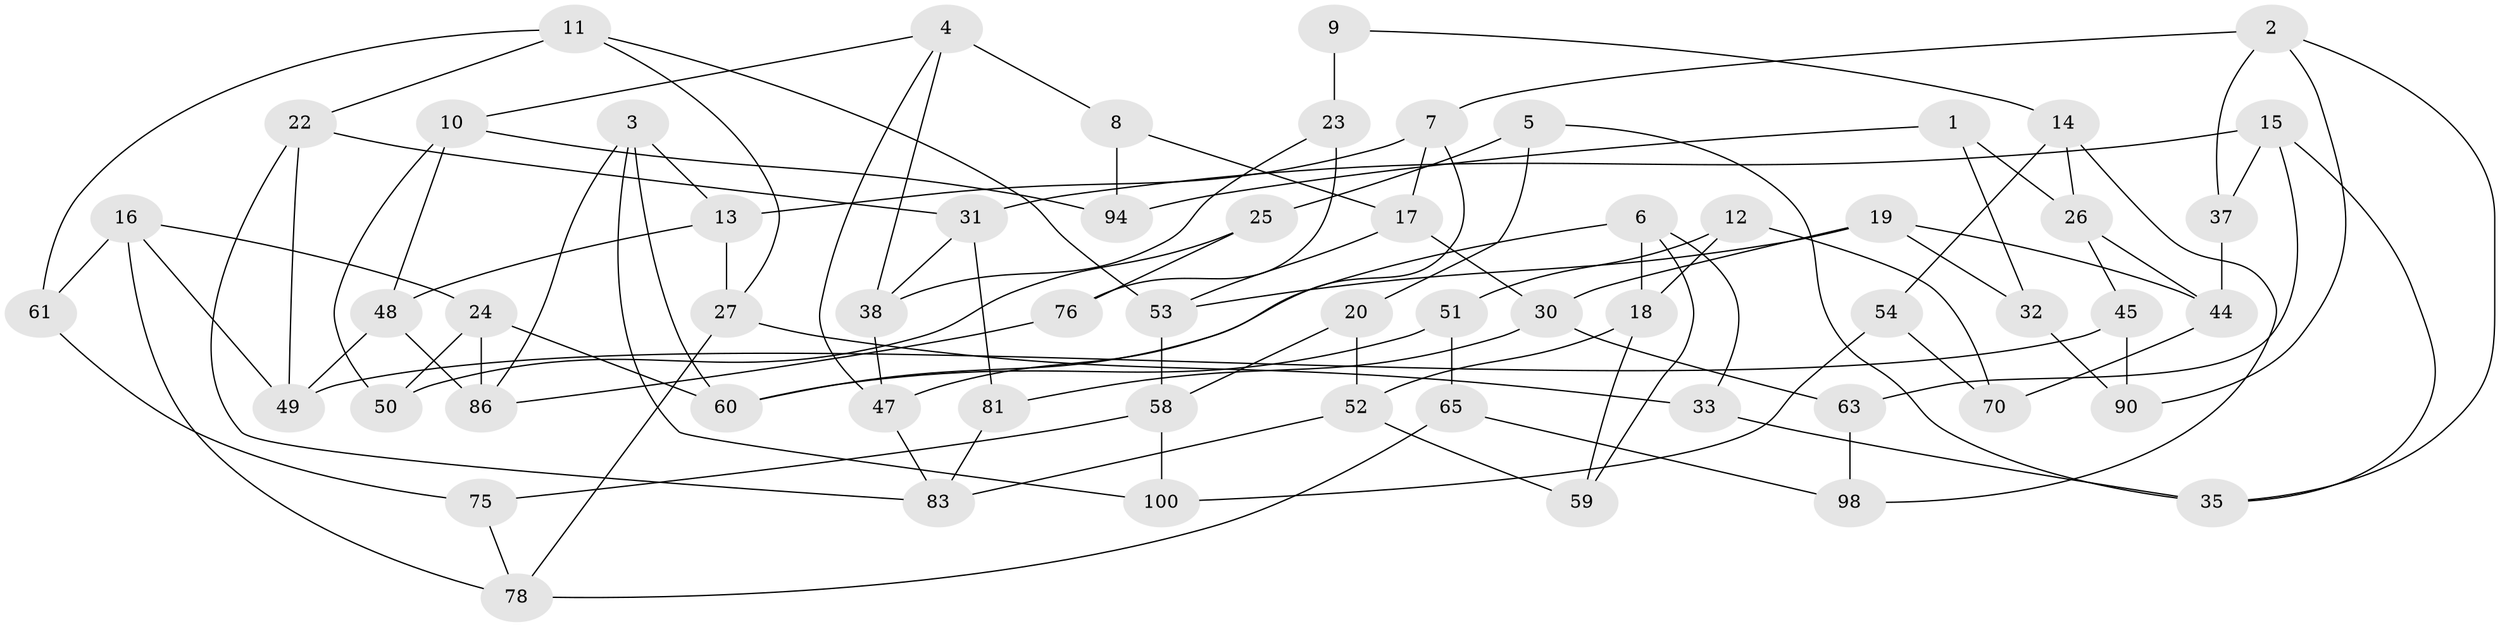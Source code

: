 // original degree distribution, {3: 1.0}
// Generated by graph-tools (version 1.1) at 2025/39/02/21/25 10:39:00]
// undirected, 60 vertices, 106 edges
graph export_dot {
graph [start="1"]
  node [color=gray90,style=filled];
  1 [super="+42"];
  2 [super="+87"];
  3 [super="+80"];
  4 [super="+96"];
  5;
  6 [super="+28"];
  7 [super="+39"];
  8;
  9;
  10 [super="+40"];
  11 [super="+57"];
  12 [super="+66"];
  13 [super="+21"];
  14 [super="+85"];
  15 [super="+46"];
  16 [super="+67"];
  17 [super="+68"];
  18 [super="+41"];
  19 [super="+99"];
  20;
  22 [super="+55"];
  23 [super="+64"];
  24 [super="+29"];
  25 [super="+36"];
  26 [super="+62"];
  27 [super="+93"];
  30 [super="+71"];
  31 [super="+34"];
  32 [super="+56"];
  33;
  35 [super="+84"];
  37;
  38 [super="+43"];
  44 [super="+95"];
  45;
  47 [super="+89"];
  48 [super="+77"];
  49 [super="+82"];
  50;
  51;
  52 [super="+69"];
  53 [super="+79"];
  54;
  58 [super="+73"];
  59;
  60 [super="+74"];
  61;
  63;
  65;
  70 [super="+72"];
  75;
  76 [super="+92"];
  78 [super="+91"];
  81;
  83 [super="+88"];
  86 [super="+97"];
  90;
  94;
  98;
  100;
  1 -- 32 [weight=2];
  1 -- 94;
  1 -- 26;
  2 -- 37;
  2 -- 90;
  2 -- 35;
  2 -- 7;
  3 -- 13;
  3 -- 100;
  3 -- 86;
  3 -- 60;
  4 -- 8;
  4 -- 38;
  4 -- 10;
  4 -- 47;
  5 -- 35;
  5 -- 20;
  5 -- 25;
  6 -- 60;
  6 -- 33;
  6 -- 59;
  6 -- 18;
  7 -- 17;
  7 -- 13;
  7 -- 47;
  8 -- 94;
  8 -- 17;
  9 -- 23 [weight=2];
  9 -- 14;
  10 -- 94;
  10 -- 48;
  10 -- 50;
  11 -- 61;
  11 -- 27;
  11 -- 22;
  11 -- 53;
  12 -- 70 [weight=2];
  12 -- 18;
  12 -- 51;
  13 -- 27;
  13 -- 48;
  14 -- 54;
  14 -- 26;
  14 -- 98;
  15 -- 63;
  15 -- 31;
  15 -- 35;
  15 -- 37;
  16 -- 61;
  16 -- 78;
  16 -- 24;
  16 -- 49;
  17 -- 53;
  17 -- 30;
  18 -- 52;
  18 -- 59;
  19 -- 44;
  19 -- 53;
  19 -- 30;
  19 -- 32;
  20 -- 52;
  20 -- 58;
  22 -- 31;
  22 -- 49;
  22 -- 83;
  23 -- 38;
  23 -- 76;
  24 -- 60;
  24 -- 50;
  24 -- 86;
  25 -- 50;
  25 -- 76 [weight=2];
  26 -- 44;
  26 -- 45;
  27 -- 33;
  27 -- 78;
  30 -- 63;
  30 -- 81;
  31 -- 38;
  31 -- 81;
  32 -- 90;
  33 -- 35;
  37 -- 44;
  38 -- 47;
  44 -- 70;
  45 -- 90;
  45 -- 49;
  47 -- 83;
  48 -- 49;
  48 -- 86;
  51 -- 65;
  51 -- 60;
  52 -- 59;
  52 -- 83;
  53 -- 58;
  54 -- 100;
  54 -- 70;
  58 -- 75;
  58 -- 100;
  61 -- 75;
  63 -- 98;
  65 -- 98;
  65 -- 78;
  75 -- 78;
  76 -- 86;
  81 -- 83;
}
